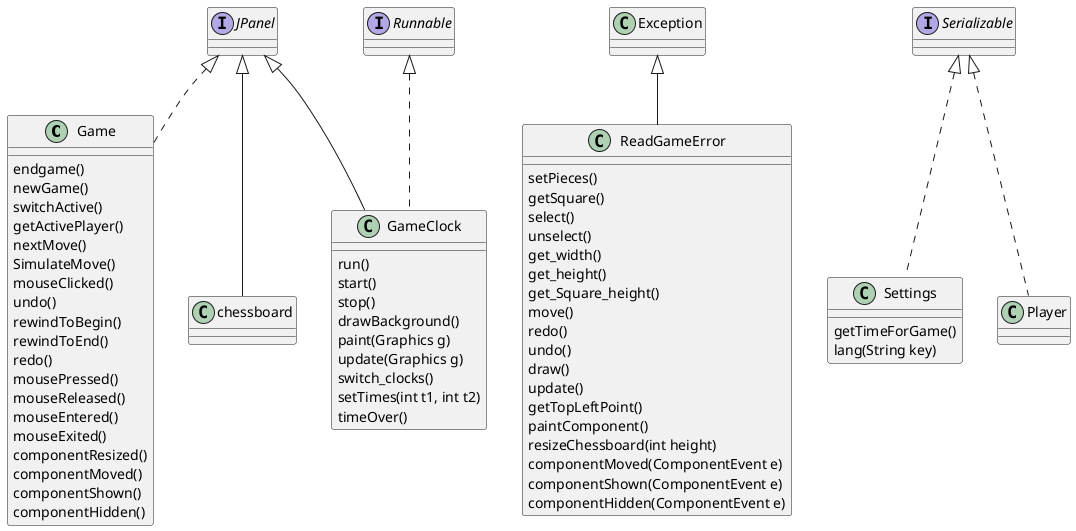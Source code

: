 @startuml
'https://plantuml.com/class-diagram


class Game implements JPanel {
endgame()
newGame()
switchActive()
getActivePlayer()
nextMove()
SimulateMove()
mouseClicked()
undo()
rewindToBegin()
rewindToEnd()
redo()
mousePressed()
mouseReleased()
mouseEntered()
mouseExited()
componentResized()
componentMoved()
componentShown()
componentHidden()
}
class ReadGameError extends Exception {
setPieces()
getSquare()
select()
unselect()
get_width()
get_height()
get_Square_height()
move()
redo()
undo()
draw()
update()
getTopLeftPoint()
paintComponent()
resizeChessboard(int height)
componentMoved(ComponentEvent e)
componentShown(ComponentEvent e)
componentHidden(ComponentEvent e)
}
class GameClock extends JPanel implements Runnable{
run()
start()
stop()
drawBackground()
paint(Graphics g)
update(Graphics g)
switch_clocks()
setTimes(int t1, int t2)
timeOver()

}
class Settings implements Serializable{
getTimeForGame()
lang(String key)
}
class Player implements Serializable{


}
class chessboard extends JPanel {

}
@enduml